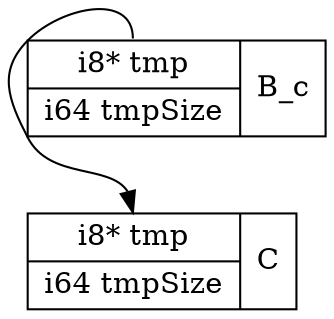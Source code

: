digraph structs {
	node [shape=record];
	"C" [label="{<i0>i8* tmp|<i1>i64 tmpSize}|C"];
	"B_c" [label="{<i0>i8* tmp|<i1>i64 tmpSize}|B_c"];

	"B_c" -> "C" [tailport=i0, headport=i0, ];
}
